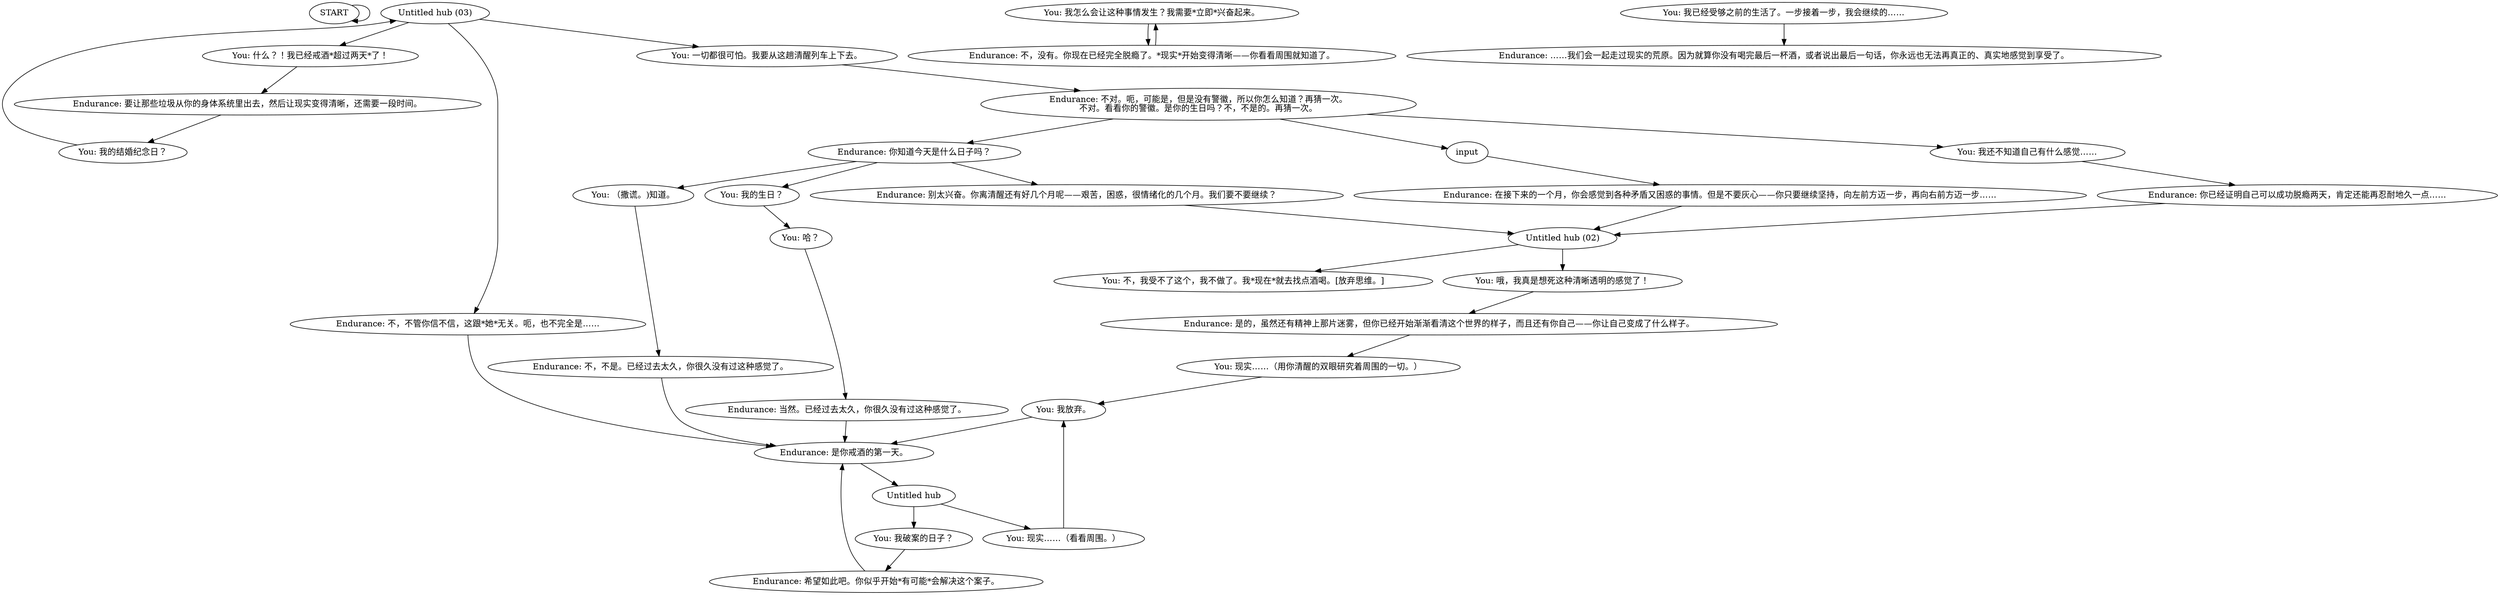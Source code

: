 # THOUGHT / SOBRIETY DAY ONE
# Endurance -- about staying clean. Not an initiation dialogue, but UPON FIXING thought?
# ==================================================
digraph G {
	  0 [label="START"];
	  1 [label="input"];
	  2 [label="You: 我的结婚纪念日？"];
	  3 [label="You: 现实……（看看周围。）"];
	  4 [label="You: 什么？！我已经戒酒*超过两天*了！"];
	  5 [label="You: 我还不知道自己有什么感觉……"];
	  6 [label="You: 我放弃。"];
	  7 [label="Endurance: 是的，虽然还有精神上那片迷雾，但你已经开始渐渐看清这个世界的样子，而且还有你自己——你让自己变成了什么样子。"];
	  8 [label="Endurance: 别太兴奋。你离清醒还有好几个月呢——艰苦，困惑，很情绪化的几个月。我们要不要继续？"];
	  9 [label="You: 哈？"];
	  10 [label="Endurance: 不对。呃，可能是，但是没有警徽，所以你怎么知道？再猜一次。\n不对。看看你的警徽。是你的生日吗？不，不是的。再猜一次。"];
	  11 [label="Endurance: 你已经证明自己可以成功脱瘾两天，肯定还能再忍耐地久一点……"];
	  12 [label="Endurance: 在接下来的一个月，你会感觉到各种矛盾又困惑的事情。但是不要灰心——你只要继续坚持，向左前方迈一步，再向右前方迈一步……"];
	  13 [label="Endurance: 你知道今天是什么日子吗？"];
	  14 [label="You: 我破案的日子？"];
	  15 [label="You: 我怎么会让这种事情发生？我需要*立即*兴奋起来。"];
	  16 [label="You: 现实……（用你清醒的双眼研究着周围的一切。）"];
	  17 [label="Untitled hub (03)"];
	  18 [label="Endurance: 不，不管你信不信，这跟*她*无关。呃，也不完全是……"];
	  19 [label="You: 哦，我真是想死这种清晰透明的感觉了！"];
	  20 [label="You: 不，我受不了这个，我不做了。我*现在*就去找点酒喝。[放弃思维。]"];
	  21 [label="You: 我已经受够之前的生活了。一步接着一步，我会继续的……"];
	  22 [label="Endurance: 希望如此吧。你似乎开始*有可能*会解决这个案子。"];
	  23 [label="Endurance: 不，没有。你现在已经完全脱瘾了。*现实*开始变得清晰——你看看周围就知道了。"];
	  24 [label="Endurance: 不，不是。已经过去太久，你很久没有过这种感觉了。"];
	  25 [label="Untitled hub"];
	  26 [label="You: 一切都很可怕。我要从这趟清醒列车上下去。"];
	  27 [label="You: （撒谎。)知道。"];
	  28 [label="You: 我的生日？"];
	  29 [label="Endurance: 是你戒酒的第一天。"];
	  30 [label="Endurance: 要让那些垃圾从你的身体系统里出去，然后让现实变得清晰，还需要一段时间。"];
	  31 [label="Untitled hub (02)"];
	  32 [label="Endurance: 当然。已经过去太久，你很久没有过这种感觉了。"];
	  33 [label="Endurance: ……我们会一起走过现实的荒原。因为就算你没有喝完最后一杯酒，或者说出最后一句话，你永远也无法再真正的、真实地感觉到享受了。"];
	  0 -> 0
	  1 -> 12
	  2 -> 17
	  3 -> 6
	  4 -> 30
	  5 -> 11
	  6 -> 29
	  7 -> 16
	  8 -> 31
	  9 -> 32
	  10 -> 1
	  10 -> 5
	  10 -> 13
	  11 -> 31
	  12 -> 31
	  13 -> 8
	  13 -> 27
	  13 -> 28
	  14 -> 22
	  15 -> 23
	  16 -> 6
	  17 -> 18
	  17 -> 26
	  17 -> 4
	  18 -> 29
	  19 -> 7
	  21 -> 33
	  22 -> 29
	  23 -> 15
	  24 -> 29
	  25 -> 3
	  25 -> 14
	  26 -> 10
	  27 -> 24
	  28 -> 9
	  29 -> 25
	  30 -> 2
	  31 -> 19
	  31 -> 20
	  32 -> 29
}

